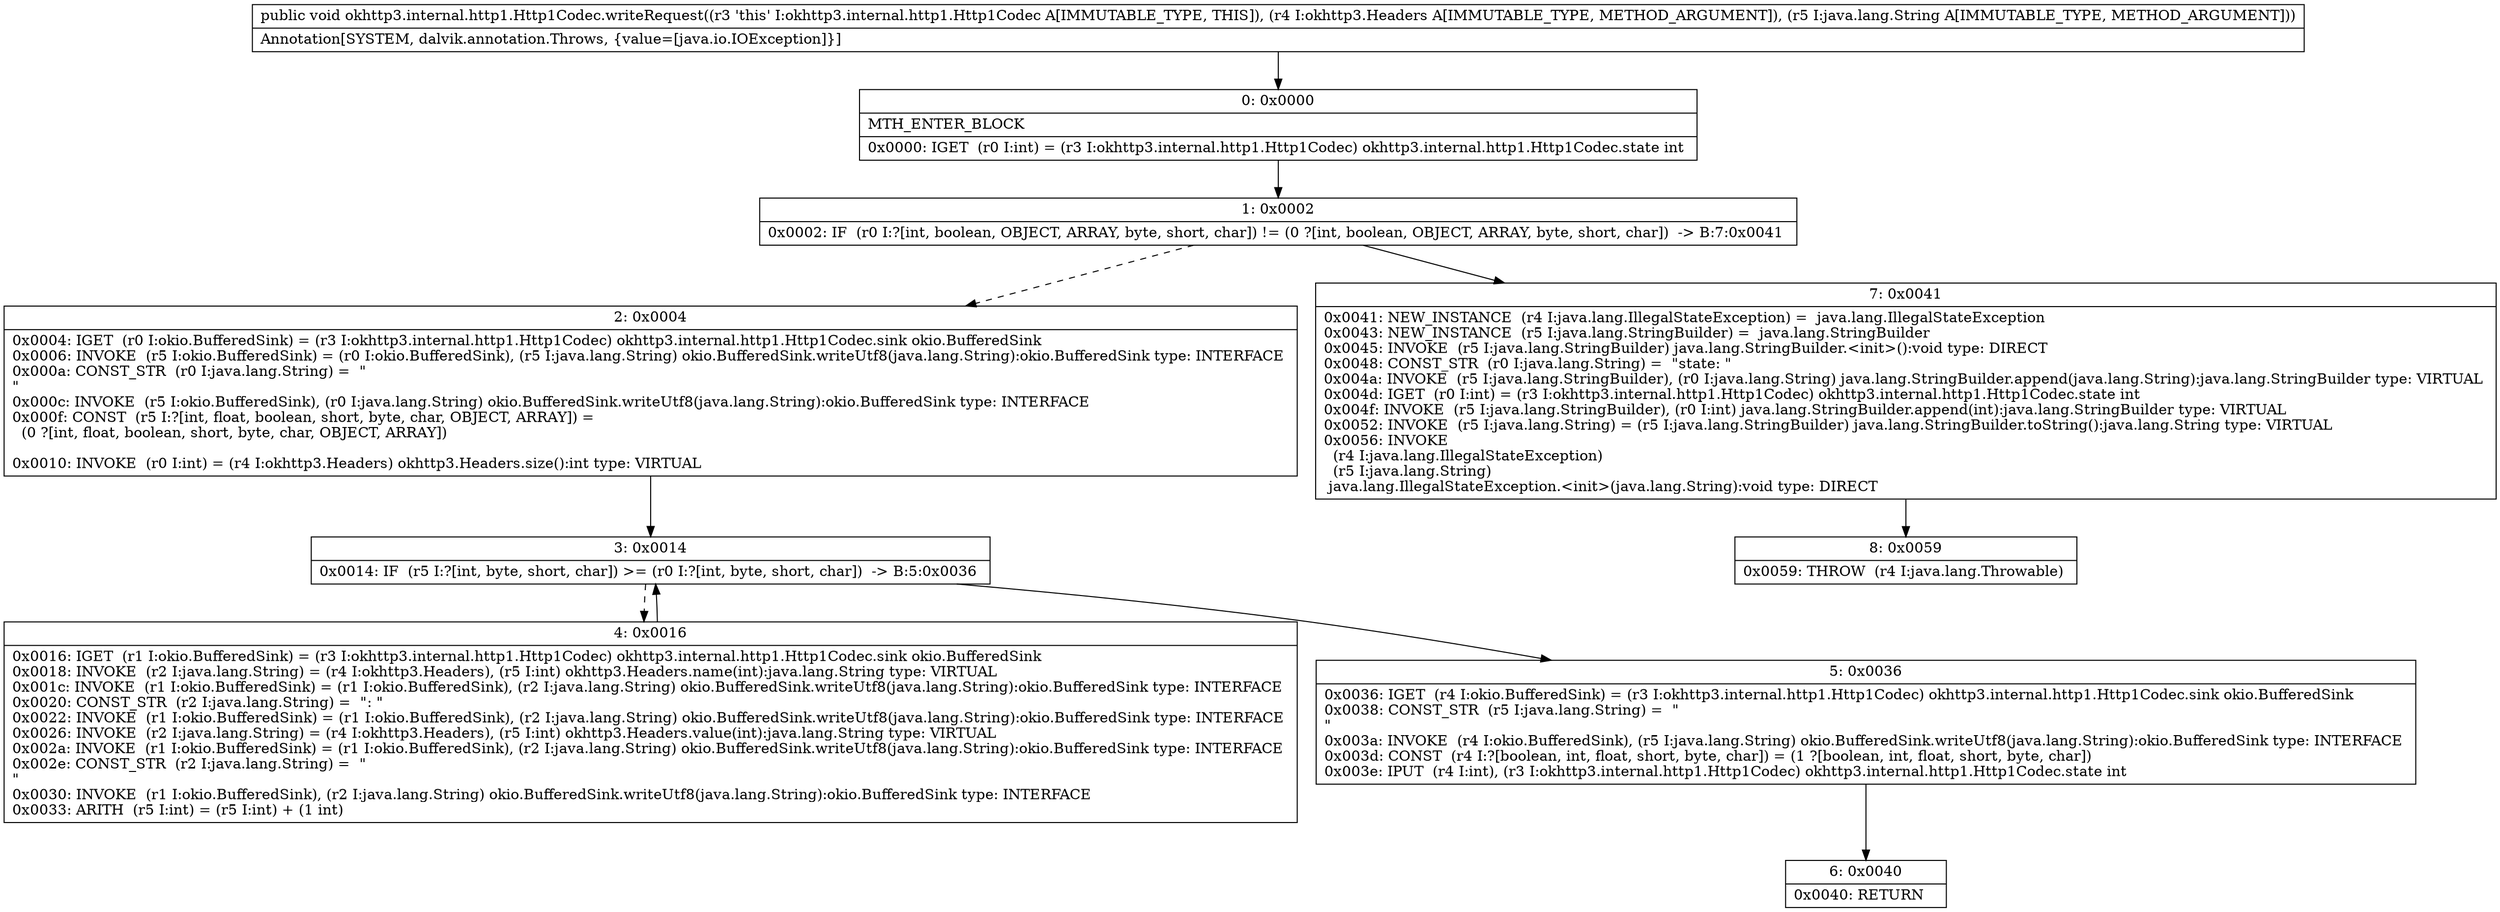 digraph "CFG forokhttp3.internal.http1.Http1Codec.writeRequest(Lokhttp3\/Headers;Ljava\/lang\/String;)V" {
Node_0 [shape=record,label="{0\:\ 0x0000|MTH_ENTER_BLOCK\l|0x0000: IGET  (r0 I:int) = (r3 I:okhttp3.internal.http1.Http1Codec) okhttp3.internal.http1.Http1Codec.state int \l}"];
Node_1 [shape=record,label="{1\:\ 0x0002|0x0002: IF  (r0 I:?[int, boolean, OBJECT, ARRAY, byte, short, char]) != (0 ?[int, boolean, OBJECT, ARRAY, byte, short, char])  \-\> B:7:0x0041 \l}"];
Node_2 [shape=record,label="{2\:\ 0x0004|0x0004: IGET  (r0 I:okio.BufferedSink) = (r3 I:okhttp3.internal.http1.Http1Codec) okhttp3.internal.http1.Http1Codec.sink okio.BufferedSink \l0x0006: INVOKE  (r5 I:okio.BufferedSink) = (r0 I:okio.BufferedSink), (r5 I:java.lang.String) okio.BufferedSink.writeUtf8(java.lang.String):okio.BufferedSink type: INTERFACE \l0x000a: CONST_STR  (r0 I:java.lang.String) =  \"\l\" \l0x000c: INVOKE  (r5 I:okio.BufferedSink), (r0 I:java.lang.String) okio.BufferedSink.writeUtf8(java.lang.String):okio.BufferedSink type: INTERFACE \l0x000f: CONST  (r5 I:?[int, float, boolean, short, byte, char, OBJECT, ARRAY]) = \l  (0 ?[int, float, boolean, short, byte, char, OBJECT, ARRAY])\l \l0x0010: INVOKE  (r0 I:int) = (r4 I:okhttp3.Headers) okhttp3.Headers.size():int type: VIRTUAL \l}"];
Node_3 [shape=record,label="{3\:\ 0x0014|0x0014: IF  (r5 I:?[int, byte, short, char]) \>= (r0 I:?[int, byte, short, char])  \-\> B:5:0x0036 \l}"];
Node_4 [shape=record,label="{4\:\ 0x0016|0x0016: IGET  (r1 I:okio.BufferedSink) = (r3 I:okhttp3.internal.http1.Http1Codec) okhttp3.internal.http1.Http1Codec.sink okio.BufferedSink \l0x0018: INVOKE  (r2 I:java.lang.String) = (r4 I:okhttp3.Headers), (r5 I:int) okhttp3.Headers.name(int):java.lang.String type: VIRTUAL \l0x001c: INVOKE  (r1 I:okio.BufferedSink) = (r1 I:okio.BufferedSink), (r2 I:java.lang.String) okio.BufferedSink.writeUtf8(java.lang.String):okio.BufferedSink type: INTERFACE \l0x0020: CONST_STR  (r2 I:java.lang.String) =  \": \" \l0x0022: INVOKE  (r1 I:okio.BufferedSink) = (r1 I:okio.BufferedSink), (r2 I:java.lang.String) okio.BufferedSink.writeUtf8(java.lang.String):okio.BufferedSink type: INTERFACE \l0x0026: INVOKE  (r2 I:java.lang.String) = (r4 I:okhttp3.Headers), (r5 I:int) okhttp3.Headers.value(int):java.lang.String type: VIRTUAL \l0x002a: INVOKE  (r1 I:okio.BufferedSink) = (r1 I:okio.BufferedSink), (r2 I:java.lang.String) okio.BufferedSink.writeUtf8(java.lang.String):okio.BufferedSink type: INTERFACE \l0x002e: CONST_STR  (r2 I:java.lang.String) =  \"\l\" \l0x0030: INVOKE  (r1 I:okio.BufferedSink), (r2 I:java.lang.String) okio.BufferedSink.writeUtf8(java.lang.String):okio.BufferedSink type: INTERFACE \l0x0033: ARITH  (r5 I:int) = (r5 I:int) + (1 int) \l}"];
Node_5 [shape=record,label="{5\:\ 0x0036|0x0036: IGET  (r4 I:okio.BufferedSink) = (r3 I:okhttp3.internal.http1.Http1Codec) okhttp3.internal.http1.Http1Codec.sink okio.BufferedSink \l0x0038: CONST_STR  (r5 I:java.lang.String) =  \"\l\" \l0x003a: INVOKE  (r4 I:okio.BufferedSink), (r5 I:java.lang.String) okio.BufferedSink.writeUtf8(java.lang.String):okio.BufferedSink type: INTERFACE \l0x003d: CONST  (r4 I:?[boolean, int, float, short, byte, char]) = (1 ?[boolean, int, float, short, byte, char]) \l0x003e: IPUT  (r4 I:int), (r3 I:okhttp3.internal.http1.Http1Codec) okhttp3.internal.http1.Http1Codec.state int \l}"];
Node_6 [shape=record,label="{6\:\ 0x0040|0x0040: RETURN   \l}"];
Node_7 [shape=record,label="{7\:\ 0x0041|0x0041: NEW_INSTANCE  (r4 I:java.lang.IllegalStateException) =  java.lang.IllegalStateException \l0x0043: NEW_INSTANCE  (r5 I:java.lang.StringBuilder) =  java.lang.StringBuilder \l0x0045: INVOKE  (r5 I:java.lang.StringBuilder) java.lang.StringBuilder.\<init\>():void type: DIRECT \l0x0048: CONST_STR  (r0 I:java.lang.String) =  \"state: \" \l0x004a: INVOKE  (r5 I:java.lang.StringBuilder), (r0 I:java.lang.String) java.lang.StringBuilder.append(java.lang.String):java.lang.StringBuilder type: VIRTUAL \l0x004d: IGET  (r0 I:int) = (r3 I:okhttp3.internal.http1.Http1Codec) okhttp3.internal.http1.Http1Codec.state int \l0x004f: INVOKE  (r5 I:java.lang.StringBuilder), (r0 I:int) java.lang.StringBuilder.append(int):java.lang.StringBuilder type: VIRTUAL \l0x0052: INVOKE  (r5 I:java.lang.String) = (r5 I:java.lang.StringBuilder) java.lang.StringBuilder.toString():java.lang.String type: VIRTUAL \l0x0056: INVOKE  \l  (r4 I:java.lang.IllegalStateException)\l  (r5 I:java.lang.String)\l java.lang.IllegalStateException.\<init\>(java.lang.String):void type: DIRECT \l}"];
Node_8 [shape=record,label="{8\:\ 0x0059|0x0059: THROW  (r4 I:java.lang.Throwable) \l}"];
MethodNode[shape=record,label="{public void okhttp3.internal.http1.Http1Codec.writeRequest((r3 'this' I:okhttp3.internal.http1.Http1Codec A[IMMUTABLE_TYPE, THIS]), (r4 I:okhttp3.Headers A[IMMUTABLE_TYPE, METHOD_ARGUMENT]), (r5 I:java.lang.String A[IMMUTABLE_TYPE, METHOD_ARGUMENT]))  | Annotation[SYSTEM, dalvik.annotation.Throws, \{value=[java.io.IOException]\}]\l}"];
MethodNode -> Node_0;
Node_0 -> Node_1;
Node_1 -> Node_2[style=dashed];
Node_1 -> Node_7;
Node_2 -> Node_3;
Node_3 -> Node_4[style=dashed];
Node_3 -> Node_5;
Node_4 -> Node_3;
Node_5 -> Node_6;
Node_7 -> Node_8;
}

